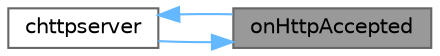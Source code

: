 digraph "onHttpAccepted"
{
 // LATEX_PDF_SIZE
  bgcolor="transparent";
  edge [fontname=Helvetica,fontsize=10,labelfontname=Helvetica,labelfontsize=10];
  node [fontname=Helvetica,fontsize=10,shape=box,height=0.2,width=0.4];
  rankdir="RL";
  Node1 [id="Node000001",label="onHttpAccepted",height=0.2,width=0.4,color="gray40", fillcolor="grey60", style="filled", fontcolor="black",tooltip="chttpserver::onHttpAccepted 处理http请求"];
  Node1 -> Node2 [id="edge1_Node000001_Node000002",dir="back",color="steelblue1",style="solid",tooltip=" "];
  Node2 [id="Node000002",label="chttpserver",height=0.2,width=0.4,color="grey40", fillcolor="white", style="filled",URL="$classchttpserver.html#a1eb7c8fbc5937905654eb2a7ba0ba2f7",tooltip=" "];
  Node2 -> Node1 [id="edge2_Node000002_Node000001",dir="back",color="steelblue1",style="solid",tooltip=" "];
}

